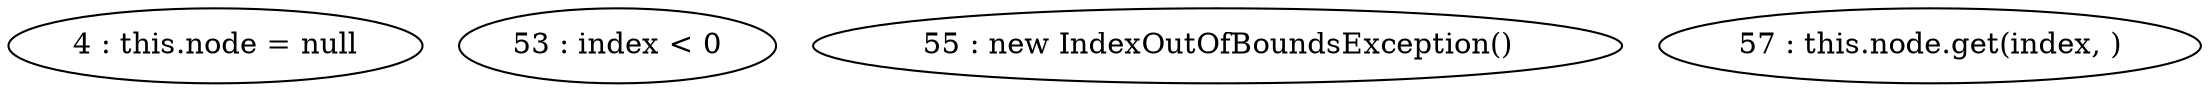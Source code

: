 digraph G {
"4 : this.node = null"
"53 : index < 0"
"55 : new IndexOutOfBoundsException()"
"57 : this.node.get(index, )"
}